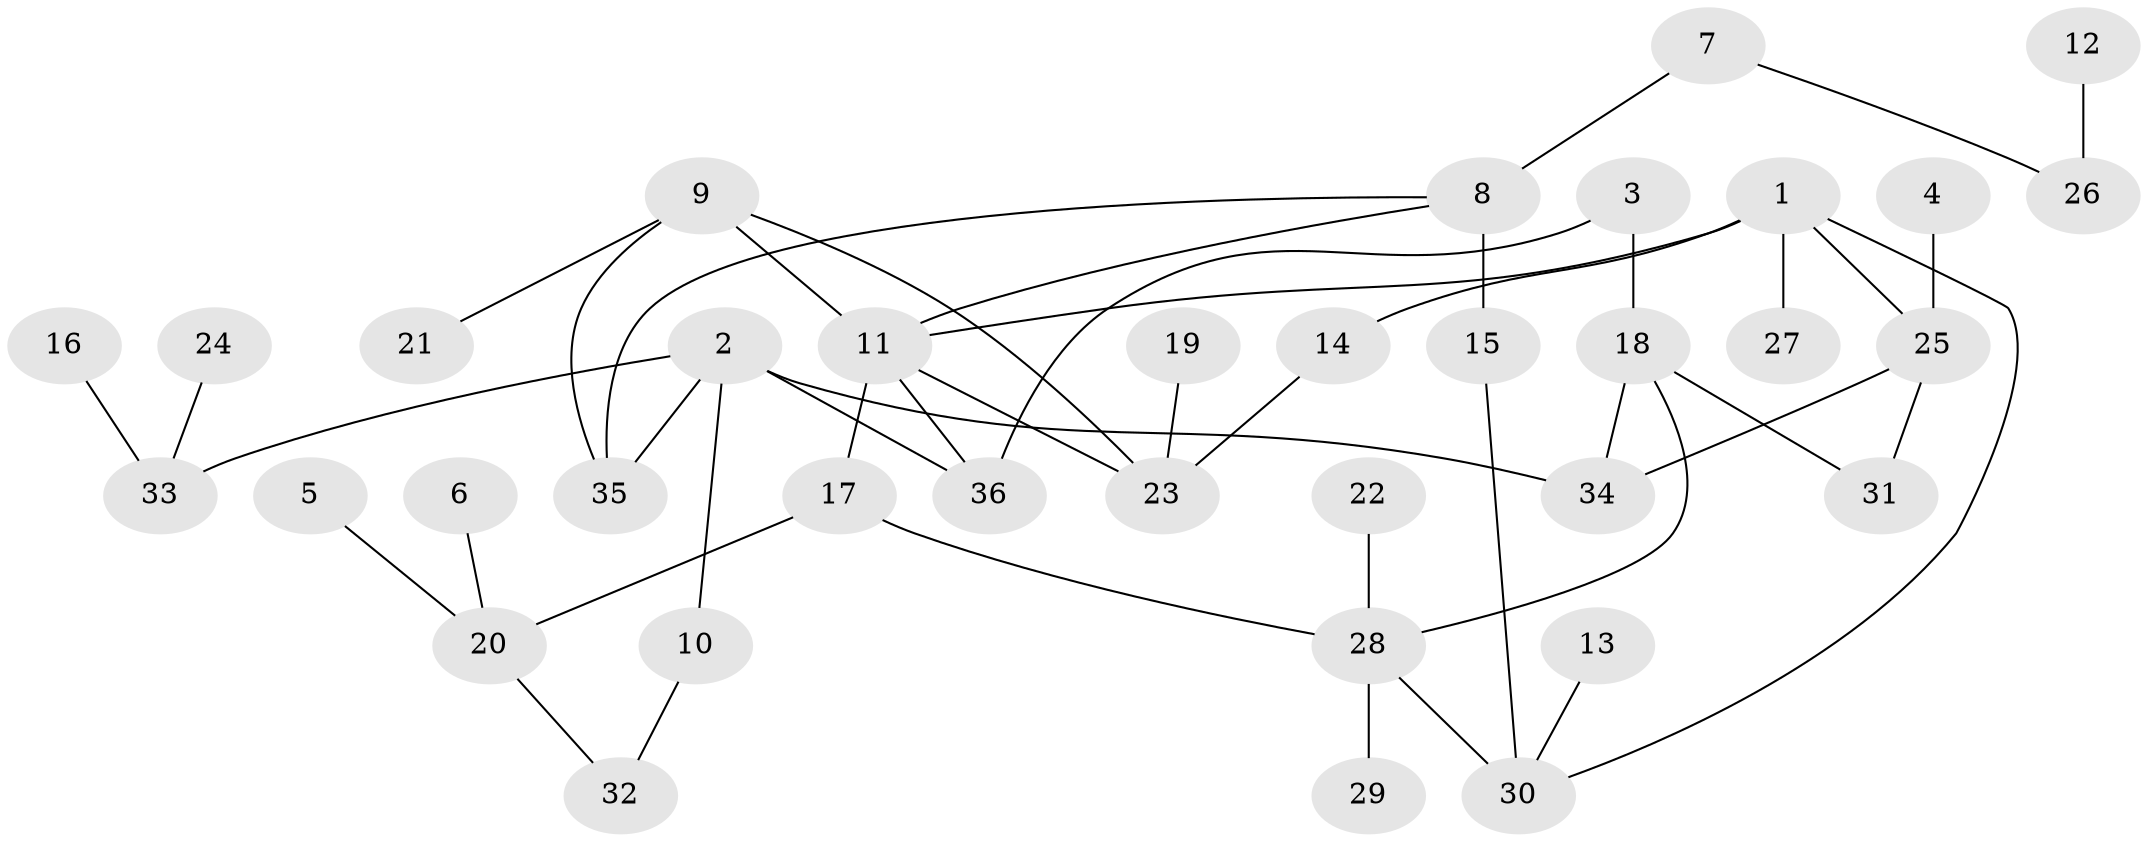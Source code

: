 // original degree distribution, {6: 0.02247191011235955, 5: 0.06741573033707865, 4: 0.10112359550561797, 3: 0.14606741573033707, 2: 0.3595505617977528, 1: 0.30337078651685395}
// Generated by graph-tools (version 1.1) at 2025/36/03/04/25 23:36:09]
// undirected, 36 vertices, 46 edges
graph export_dot {
  node [color=gray90,style=filled];
  1;
  2;
  3;
  4;
  5;
  6;
  7;
  8;
  9;
  10;
  11;
  12;
  13;
  14;
  15;
  16;
  17;
  18;
  19;
  20;
  21;
  22;
  23;
  24;
  25;
  26;
  27;
  28;
  29;
  30;
  31;
  32;
  33;
  34;
  35;
  36;
  1 -- 11 [weight=1.0];
  1 -- 14 [weight=1.0];
  1 -- 25 [weight=1.0];
  1 -- 27 [weight=1.0];
  1 -- 30 [weight=1.0];
  2 -- 10 [weight=1.0];
  2 -- 33 [weight=2.0];
  2 -- 34 [weight=1.0];
  2 -- 35 [weight=1.0];
  2 -- 36 [weight=1.0];
  3 -- 18 [weight=1.0];
  3 -- 36 [weight=1.0];
  4 -- 25 [weight=1.0];
  5 -- 20 [weight=1.0];
  6 -- 20 [weight=1.0];
  7 -- 8 [weight=1.0];
  7 -- 26 [weight=1.0];
  8 -- 11 [weight=1.0];
  8 -- 15 [weight=3.0];
  8 -- 35 [weight=1.0];
  9 -- 11 [weight=1.0];
  9 -- 21 [weight=1.0];
  9 -- 23 [weight=1.0];
  9 -- 35 [weight=1.0];
  10 -- 32 [weight=1.0];
  11 -- 17 [weight=1.0];
  11 -- 23 [weight=1.0];
  11 -- 36 [weight=1.0];
  12 -- 26 [weight=1.0];
  13 -- 30 [weight=1.0];
  14 -- 23 [weight=1.0];
  15 -- 30 [weight=1.0];
  16 -- 33 [weight=1.0];
  17 -- 20 [weight=1.0];
  17 -- 28 [weight=1.0];
  18 -- 28 [weight=1.0];
  18 -- 31 [weight=1.0];
  18 -- 34 [weight=1.0];
  19 -- 23 [weight=1.0];
  20 -- 32 [weight=1.0];
  22 -- 28 [weight=1.0];
  24 -- 33 [weight=1.0];
  25 -- 31 [weight=1.0];
  25 -- 34 [weight=1.0];
  28 -- 29 [weight=2.0];
  28 -- 30 [weight=2.0];
}
